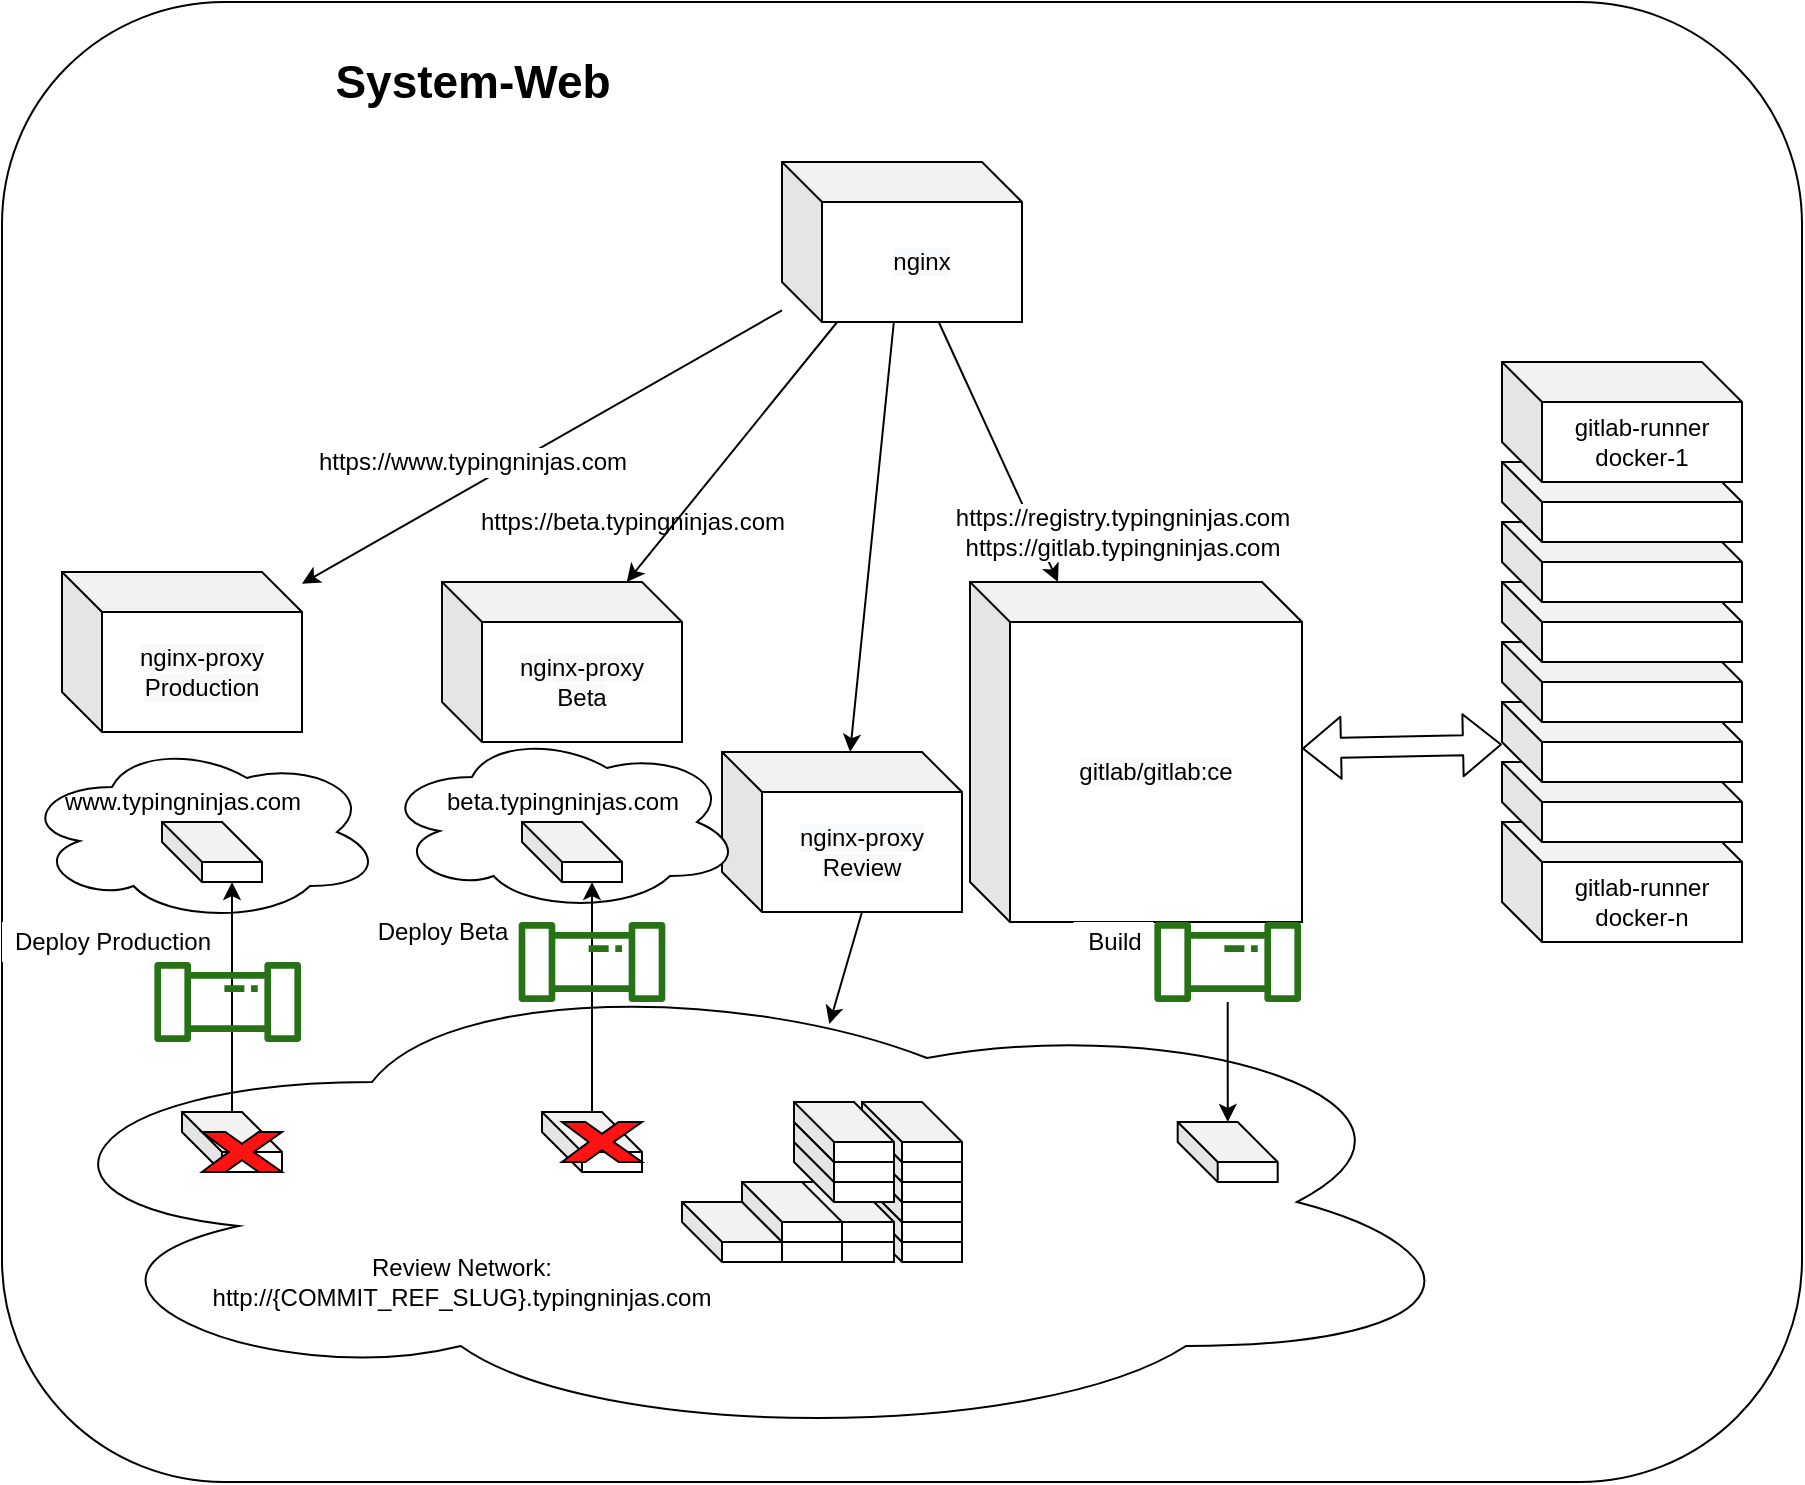 <mxfile version="13.8.0" type="github">
  <diagram id="uQzgADAbOvrWfYqJeWZQ" name="Page-1">
    <mxGraphModel dx="2253" dy="770" grid="1" gridSize="10" guides="1" tooltips="1" connect="1" arrows="1" fold="1" page="1" pageScale="1" pageWidth="827" pageHeight="1169" math="0" shadow="0">
      <root>
        <mxCell id="0" />
        <mxCell id="1" parent="0" />
        <mxCell id="fqgecBpv5Y54pybV76AC-78" value="" style="rounded=1;whiteSpace=wrap;html=1;labelBackgroundColor=#FF6666;gradientColor=none;fontColor=#FF0000;" vertex="1" parent="1">
          <mxGeometry x="-350" y="20" width="900" height="740" as="geometry" />
        </mxCell>
        <mxCell id="fqgecBpv5Y54pybV76AC-38" value="" style="ellipse;shape=cloud;whiteSpace=wrap;html=1;" vertex="1" parent="1">
          <mxGeometry x="-350" y="500" width="740" height="240" as="geometry" />
        </mxCell>
        <mxCell id="fqgecBpv5Y54pybV76AC-57" value="" style="ellipse;shape=cloud;whiteSpace=wrap;html=1;" vertex="1" parent="1">
          <mxGeometry x="-340" y="390" width="180" height="90" as="geometry" />
        </mxCell>
        <mxCell id="GLq832-f8G-JJnEULKAt-29" value="&lt;span style=&quot;background-color: rgb(248 , 249 , 250)&quot;&gt;nginx-proxy&lt;/span&gt;&lt;br style=&quot;background-color: rgb(248 , 249 , 250)&quot;&gt;&lt;span style=&quot;background-color: rgb(248 , 249 , 250)&quot;&gt;Beta&lt;/span&gt;" style="shape=cube;whiteSpace=wrap;html=1;boundedLbl=1;backgroundOutline=1;darkOpacity=0.05;darkOpacity2=0.1;labelBackgroundColor=#ffffff;sketch=0;" parent="1" vertex="1">
          <mxGeometry x="-130" y="310" width="120" height="80" as="geometry" />
        </mxCell>
        <mxCell id="GLq832-f8G-JJnEULKAt-31" value="&lt;span style=&quot;background-color: rgb(248 , 249 , 250)&quot;&gt;nginx-proxy&lt;/span&gt;&lt;br style=&quot;background-color: rgb(248 , 249 , 250)&quot;&gt;&lt;span style=&quot;background-color: rgb(248 , 249 , 250)&quot;&gt;Review&lt;/span&gt;" style="shape=cube;whiteSpace=wrap;html=1;boundedLbl=1;backgroundOutline=1;darkOpacity=0.05;darkOpacity2=0.1;labelBackgroundColor=#ffffff;sketch=0;" parent="1" vertex="1">
          <mxGeometry x="10" y="395" width="120" height="80" as="geometry" />
        </mxCell>
        <mxCell id="fqgecBpv5Y54pybV76AC-54" value="" style="ellipse;shape=cloud;whiteSpace=wrap;html=1;" vertex="1" parent="1">
          <mxGeometry x="-160" y="385" width="180" height="90" as="geometry" />
        </mxCell>
        <mxCell id="fqgecBpv5Y54pybV76AC-45" value="" style="shape=cube;whiteSpace=wrap;html=1;boundedLbl=1;backgroundOutline=1;darkOpacity=0.05;darkOpacity2=0.1;" vertex="1" parent="1">
          <mxGeometry x="237.85" y="580" width="50" height="30" as="geometry" />
        </mxCell>
        <mxCell id="GLq832-f8G-JJnEULKAt-33" value="&lt;span&gt;gitlab-runner&lt;/span&gt;&lt;br&gt;&lt;span&gt;docker-n&lt;/span&gt;" style="shape=cube;whiteSpace=wrap;html=1;boundedLbl=1;backgroundOutline=1;darkOpacity=0.05;darkOpacity2=0.1;labelBackgroundColor=#ffffff;sketch=0;" parent="1" vertex="1">
          <mxGeometry x="400" y="430" width="120" height="60" as="geometry" />
        </mxCell>
        <mxCell id="GLq832-f8G-JJnEULKAt-39" value="" style="shape=cube;whiteSpace=wrap;html=1;boundedLbl=1;backgroundOutline=1;darkOpacity=0.05;darkOpacity2=0.1;labelBackgroundColor=#ffffff;sketch=0;" parent="1" vertex="1">
          <mxGeometry x="400" y="400" width="120" height="40" as="geometry" />
        </mxCell>
        <mxCell id="GLq832-f8G-JJnEULKAt-40" value="" style="shape=cube;whiteSpace=wrap;html=1;boundedLbl=1;backgroundOutline=1;darkOpacity=0.05;darkOpacity2=0.1;labelBackgroundColor=#ffffff;sketch=0;" parent="1" vertex="1">
          <mxGeometry x="400" y="370" width="120" height="40" as="geometry" />
        </mxCell>
        <mxCell id="GLq832-f8G-JJnEULKAt-41" value="" style="shape=cube;whiteSpace=wrap;html=1;boundedLbl=1;backgroundOutline=1;darkOpacity=0.05;darkOpacity2=0.1;labelBackgroundColor=#ffffff;sketch=0;" parent="1" vertex="1">
          <mxGeometry x="400" y="340" width="120" height="40" as="geometry" />
        </mxCell>
        <mxCell id="GLq832-f8G-JJnEULKAt-38" value="" style="shape=cube;whiteSpace=wrap;html=1;boundedLbl=1;backgroundOutline=1;darkOpacity=0.05;darkOpacity2=0.1;labelBackgroundColor=#ffffff;sketch=0;" parent="1" vertex="1">
          <mxGeometry x="400" y="310" width="120" height="40" as="geometry" />
        </mxCell>
        <mxCell id="GLq832-f8G-JJnEULKAt-12" value="" style="endArrow=classic;html=1;" parent="1" source="GLq832-f8G-JJnEULKAt-27" target="GLq832-f8G-JJnEULKAt-32" edge="1">
          <mxGeometry width="50" height="50" relative="1" as="geometry">
            <mxPoint x="160" y="100" as="sourcePoint" />
            <mxPoint x="292.273" y="320" as="targetPoint" />
          </mxGeometry>
        </mxCell>
        <mxCell id="GLq832-f8G-JJnEULKAt-15" value="https://registry.typingninjas.com&lt;br&gt;https://gitlab.typingninjas.com" style="text;html=1;align=center;verticalAlign=middle;resizable=0;points=[];autosize=1;labelBackgroundColor=#ffffff;" parent="1" vertex="1">
          <mxGeometry x="120" y="270" width="180" height="30" as="geometry" />
        </mxCell>
        <mxCell id="GLq832-f8G-JJnEULKAt-18" value="" style="endArrow=classic;html=1;" parent="1" source="GLq832-f8G-JJnEULKAt-27" target="GLq832-f8G-JJnEULKAt-28" edge="1">
          <mxGeometry width="50" height="50" relative="1" as="geometry">
            <mxPoint x="-220" y="230" as="sourcePoint" />
            <mxPoint x="-92.273" y="320" as="targetPoint" />
          </mxGeometry>
        </mxCell>
        <mxCell id="GLq832-f8G-JJnEULKAt-19" value="https://www.typingninjas.com" style="text;html=1;align=center;verticalAlign=middle;resizable=0;points=[];autosize=1;labelBackgroundColor=#ffffff;" parent="1" vertex="1">
          <mxGeometry x="-200" y="240" width="170" height="20" as="geometry" />
        </mxCell>
        <mxCell id="GLq832-f8G-JJnEULKAt-20" value="https://beta.typingninjas.com" style="text;html=1;align=center;verticalAlign=middle;resizable=0;points=[];autosize=1;sketch=0;labelBackgroundColor=#ffffff;" parent="1" vertex="1">
          <mxGeometry x="-120" y="270" width="170" height="20" as="geometry" />
        </mxCell>
        <mxCell id="GLq832-f8G-JJnEULKAt-21" value="" style="endArrow=classic;html=1;" parent="1" source="GLq832-f8G-JJnEULKAt-27" target="GLq832-f8G-JJnEULKAt-29" edge="1">
          <mxGeometry width="50" height="50" relative="1" as="geometry">
            <mxPoint x="100" y="310" as="sourcePoint" />
            <mxPoint x="30.455" y="320" as="targetPoint" />
          </mxGeometry>
        </mxCell>
        <mxCell id="GLq832-f8G-JJnEULKAt-22" value="" style="endArrow=classic;html=1;" parent="1" source="GLq832-f8G-JJnEULKAt-27" target="GLq832-f8G-JJnEULKAt-31" edge="1">
          <mxGeometry width="50" height="50" relative="1" as="geometry">
            <mxPoint x="100" y="310" as="sourcePoint" />
            <mxPoint x="161.364" y="320" as="targetPoint" />
          </mxGeometry>
        </mxCell>
        <mxCell id="GLq832-f8G-JJnEULKAt-23" value="&lt;span&gt;Review Network:&lt;br&gt;http://{COMMIT_REF_SLUG}.typingninjas.com&lt;/span&gt;" style="text;html=1;strokeColor=none;fillColor=none;align=center;verticalAlign=middle;whiteSpace=wrap;rounded=0;labelBackgroundColor=#ffffff;" parent="1" vertex="1">
          <mxGeometry x="-170.01" y="650" width="100" height="20" as="geometry" />
        </mxCell>
        <mxCell id="GLq832-f8G-JJnEULKAt-27" value="&lt;span style=&quot;background-color: rgb(248 , 249 , 250)&quot;&gt;nginx&lt;/span&gt;" style="shape=cube;whiteSpace=wrap;html=1;boundedLbl=1;backgroundOutline=1;darkOpacity=0.05;darkOpacity2=0.1;labelBackgroundColor=#ffffff;sketch=0;" parent="1" vertex="1">
          <mxGeometry x="40" y="100" width="120" height="80" as="geometry" />
        </mxCell>
        <mxCell id="GLq832-f8G-JJnEULKAt-28" value="&lt;span style=&quot;background-color: rgb(248 , 249 , 250)&quot;&gt;nginx-proxy&lt;/span&gt;&lt;br style=&quot;background-color: rgb(248 , 249 , 250)&quot;&gt;&lt;span style=&quot;background-color: rgb(248 , 249 , 250)&quot;&gt;Production&lt;/span&gt;" style="shape=cube;whiteSpace=wrap;html=1;boundedLbl=1;backgroundOutline=1;darkOpacity=0.05;darkOpacity2=0.1;labelBackgroundColor=#ffffff;sketch=0;" parent="1" vertex="1">
          <mxGeometry x="-320" y="305" width="120" height="80" as="geometry" />
        </mxCell>
        <mxCell id="GLq832-f8G-JJnEULKAt-32" value="&lt;span style=&quot;background-color: rgb(248 , 249 , 250)&quot;&gt;gitlab/gitlab:ce&lt;/span&gt;" style="shape=cube;whiteSpace=wrap;html=1;boundedLbl=1;backgroundOutline=1;darkOpacity=0.05;darkOpacity2=0.1;labelBackgroundColor=#ffffff;sketch=0;" parent="1" vertex="1">
          <mxGeometry x="134" y="310" width="166" height="170" as="geometry" />
        </mxCell>
        <mxCell id="GLq832-f8G-JJnEULKAt-34" value="" style="shape=cube;whiteSpace=wrap;html=1;boundedLbl=1;backgroundOutline=1;darkOpacity=0.05;darkOpacity2=0.1;labelBackgroundColor=#ffffff;sketch=0;" parent="1" vertex="1">
          <mxGeometry x="400" y="280" width="120" height="40" as="geometry" />
        </mxCell>
        <mxCell id="GLq832-f8G-JJnEULKAt-36" value="" style="shape=cube;whiteSpace=wrap;html=1;boundedLbl=1;backgroundOutline=1;darkOpacity=0.05;darkOpacity2=0.1;labelBackgroundColor=#ffffff;sketch=0;" parent="1" vertex="1">
          <mxGeometry x="400" y="250" width="120" height="40" as="geometry" />
        </mxCell>
        <mxCell id="GLq832-f8G-JJnEULKAt-37" value="&lt;span&gt;gitlab-runner&lt;/span&gt;&lt;br&gt;&lt;span&gt;docker-1&lt;/span&gt;" style="shape=cube;whiteSpace=wrap;html=1;boundedLbl=1;backgroundOutline=1;darkOpacity=0.05;darkOpacity2=0.1;labelBackgroundColor=#ffffff;sketch=0;" parent="1" vertex="1">
          <mxGeometry x="400" y="200" width="120" height="60" as="geometry" />
        </mxCell>
        <mxCell id="GLq832-f8G-JJnEULKAt-44" value="" style="shape=flexArrow;endArrow=classic;startArrow=classic;html=1;" parent="1" source="GLq832-f8G-JJnEULKAt-32" target="GLq832-f8G-JJnEULKAt-40" edge="1">
          <mxGeometry width="50" height="50" relative="1" as="geometry">
            <mxPoint x="310" y="200" as="sourcePoint" />
            <mxPoint x="360" y="150" as="targetPoint" />
          </mxGeometry>
        </mxCell>
        <mxCell id="GLq832-f8G-JJnEULKAt-45" value="&lt;span style=&quot;font-size: 23px&quot;&gt;&lt;b&gt;System-Web&lt;/b&gt;&lt;/span&gt;" style="text;html=1;align=center;verticalAlign=middle;resizable=0;points=[];autosize=1;" parent="1" vertex="1">
          <mxGeometry x="-190" y="50" width="150" height="20" as="geometry" />
        </mxCell>
        <mxCell id="fqgecBpv5Y54pybV76AC-7" value="" style="group" vertex="1" connectable="0" parent="1">
          <mxGeometry x="80" y="570" width="50" height="80" as="geometry" />
        </mxCell>
        <mxCell id="fqgecBpv5Y54pybV76AC-1" value="" style="shape=cube;whiteSpace=wrap;html=1;boundedLbl=1;backgroundOutline=1;darkOpacity=0.05;darkOpacity2=0.1;" vertex="1" parent="fqgecBpv5Y54pybV76AC-7">
          <mxGeometry y="50" width="50" height="30" as="geometry" />
        </mxCell>
        <mxCell id="fqgecBpv5Y54pybV76AC-2" value="" style="shape=cube;whiteSpace=wrap;html=1;boundedLbl=1;backgroundOutline=1;darkOpacity=0.05;darkOpacity2=0.1;" vertex="1" parent="fqgecBpv5Y54pybV76AC-7">
          <mxGeometry y="40" width="50" height="30" as="geometry" />
        </mxCell>
        <mxCell id="fqgecBpv5Y54pybV76AC-3" value="" style="shape=cube;whiteSpace=wrap;html=1;boundedLbl=1;backgroundOutline=1;darkOpacity=0.05;darkOpacity2=0.1;" vertex="1" parent="fqgecBpv5Y54pybV76AC-7">
          <mxGeometry y="30" width="50" height="30" as="geometry" />
        </mxCell>
        <mxCell id="fqgecBpv5Y54pybV76AC-4" value="" style="shape=cube;whiteSpace=wrap;html=1;boundedLbl=1;backgroundOutline=1;darkOpacity=0.05;darkOpacity2=0.1;" vertex="1" parent="fqgecBpv5Y54pybV76AC-7">
          <mxGeometry y="20" width="50" height="30" as="geometry" />
        </mxCell>
        <mxCell id="fqgecBpv5Y54pybV76AC-5" value="" style="shape=cube;whiteSpace=wrap;html=1;boundedLbl=1;backgroundOutline=1;darkOpacity=0.05;darkOpacity2=0.1;" vertex="1" parent="fqgecBpv5Y54pybV76AC-7">
          <mxGeometry y="10" width="50" height="30" as="geometry" />
        </mxCell>
        <mxCell id="fqgecBpv5Y54pybV76AC-6" value="" style="shape=cube;whiteSpace=wrap;html=1;boundedLbl=1;backgroundOutline=1;darkOpacity=0.05;darkOpacity2=0.1;" vertex="1" parent="fqgecBpv5Y54pybV76AC-7">
          <mxGeometry width="50" height="30" as="geometry" />
        </mxCell>
        <mxCell id="fqgecBpv5Y54pybV76AC-20" value="" style="group" vertex="1" connectable="0" parent="fqgecBpv5Y54pybV76AC-7">
          <mxGeometry x="-34" width="50" height="80" as="geometry" />
        </mxCell>
        <mxCell id="fqgecBpv5Y54pybV76AC-21" value="" style="shape=cube;whiteSpace=wrap;html=1;boundedLbl=1;backgroundOutline=1;darkOpacity=0.05;darkOpacity2=0.1;" vertex="1" parent="fqgecBpv5Y54pybV76AC-20">
          <mxGeometry y="50" width="50" height="30" as="geometry" />
        </mxCell>
        <mxCell id="fqgecBpv5Y54pybV76AC-22" value="" style="shape=cube;whiteSpace=wrap;html=1;boundedLbl=1;backgroundOutline=1;darkOpacity=0.05;darkOpacity2=0.1;" vertex="1" parent="fqgecBpv5Y54pybV76AC-20">
          <mxGeometry y="40" width="50" height="30" as="geometry" />
        </mxCell>
        <mxCell id="fqgecBpv5Y54pybV76AC-24" value="" style="shape=cube;whiteSpace=wrap;html=1;boundedLbl=1;backgroundOutline=1;darkOpacity=0.05;darkOpacity2=0.1;" vertex="1" parent="fqgecBpv5Y54pybV76AC-20">
          <mxGeometry y="20" width="50" height="30" as="geometry" />
        </mxCell>
        <mxCell id="fqgecBpv5Y54pybV76AC-25" value="" style="shape=cube;whiteSpace=wrap;html=1;boundedLbl=1;backgroundOutline=1;darkOpacity=0.05;darkOpacity2=0.1;" vertex="1" parent="fqgecBpv5Y54pybV76AC-20">
          <mxGeometry y="10" width="50" height="30" as="geometry" />
        </mxCell>
        <mxCell id="fqgecBpv5Y54pybV76AC-26" value="" style="shape=cube;whiteSpace=wrap;html=1;boundedLbl=1;backgroundOutline=1;darkOpacity=0.05;darkOpacity2=0.1;" vertex="1" parent="fqgecBpv5Y54pybV76AC-20">
          <mxGeometry width="50" height="30" as="geometry" />
        </mxCell>
        <mxCell id="fqgecBpv5Y54pybV76AC-28" value="" style="group" vertex="1" connectable="0" parent="fqgecBpv5Y54pybV76AC-20">
          <mxGeometry x="-26" width="50" height="80" as="geometry" />
        </mxCell>
        <mxCell id="fqgecBpv5Y54pybV76AC-29" value="" style="shape=cube;whiteSpace=wrap;html=1;boundedLbl=1;backgroundOutline=1;darkOpacity=0.05;darkOpacity2=0.1;" vertex="1" parent="fqgecBpv5Y54pybV76AC-28">
          <mxGeometry y="50" width="50" height="30" as="geometry" />
        </mxCell>
        <mxCell id="fqgecBpv5Y54pybV76AC-30" value="" style="shape=cube;whiteSpace=wrap;html=1;boundedLbl=1;backgroundOutline=1;darkOpacity=0.05;darkOpacity2=0.1;" vertex="1" parent="fqgecBpv5Y54pybV76AC-28">
          <mxGeometry y="40" width="50" height="30" as="geometry" />
        </mxCell>
        <mxCell id="fqgecBpv5Y54pybV76AC-31" value="" style="shape=cube;whiteSpace=wrap;html=1;boundedLbl=1;backgroundOutline=1;darkOpacity=0.05;darkOpacity2=0.1;" vertex="1" parent="1">
          <mxGeometry x="-90" y="430" width="50" height="30" as="geometry" />
        </mxCell>
        <mxCell id="fqgecBpv5Y54pybV76AC-23" value="" style="shape=cube;whiteSpace=wrap;html=1;boundedLbl=1;backgroundOutline=1;darkOpacity=0.05;darkOpacity2=0.1;" vertex="1" parent="1">
          <mxGeometry x="-270" y="430" width="50" height="30" as="geometry" />
        </mxCell>
        <mxCell id="fqgecBpv5Y54pybV76AC-32" value="" style="shape=cube;whiteSpace=wrap;html=1;boundedLbl=1;backgroundOutline=1;darkOpacity=0.05;darkOpacity2=0.1;" vertex="1" parent="1">
          <mxGeometry x="-10" y="620" width="50" height="30" as="geometry" />
        </mxCell>
        <mxCell id="fqgecBpv5Y54pybV76AC-73" style="edgeStyle=orthogonalEdgeStyle;rounded=0;orthogonalLoop=1;jettySize=auto;html=1;entryX=0;entryY=0;entryDx=35;entryDy=30;entryPerimeter=0;fontColor=#FF0000;" edge="1" parent="1" source="fqgecBpv5Y54pybV76AC-33" target="fqgecBpv5Y54pybV76AC-23">
          <mxGeometry relative="1" as="geometry" />
        </mxCell>
        <mxCell id="fqgecBpv5Y54pybV76AC-33" value="" style="shape=cube;whiteSpace=wrap;html=1;boundedLbl=1;backgroundOutline=1;darkOpacity=0.05;darkOpacity2=0.1;" vertex="1" parent="1">
          <mxGeometry x="-260" y="575" width="50" height="30" as="geometry" />
        </mxCell>
        <mxCell id="fqgecBpv5Y54pybV76AC-76" style="edgeStyle=orthogonalEdgeStyle;rounded=0;orthogonalLoop=1;jettySize=auto;html=1;entryX=0;entryY=0;entryDx=35;entryDy=30;entryPerimeter=0;fontColor=#FF0000;" edge="1" parent="1" source="fqgecBpv5Y54pybV76AC-34" target="fqgecBpv5Y54pybV76AC-31">
          <mxGeometry relative="1" as="geometry" />
        </mxCell>
        <mxCell id="fqgecBpv5Y54pybV76AC-34" value="" style="shape=cube;whiteSpace=wrap;html=1;boundedLbl=1;backgroundOutline=1;darkOpacity=0.05;darkOpacity2=0.1;" vertex="1" parent="1">
          <mxGeometry x="-80" y="575" width="50" height="30" as="geometry" />
        </mxCell>
        <mxCell id="fqgecBpv5Y54pybV76AC-43" value="" style="endArrow=classic;html=1;exitX=0;exitY=0;exitDx=70;exitDy=80;exitPerimeter=0;entryX=0.559;entryY=0.129;entryDx=0;entryDy=0;entryPerimeter=0;" edge="1" parent="1" source="GLq832-f8G-JJnEULKAt-31" target="fqgecBpv5Y54pybV76AC-38">
          <mxGeometry width="50" height="50" relative="1" as="geometry">
            <mxPoint x="330" y="410" as="sourcePoint" />
            <mxPoint x="380" y="360" as="targetPoint" />
          </mxGeometry>
        </mxCell>
        <mxCell id="fqgecBpv5Y54pybV76AC-66" style="edgeStyle=orthogonalEdgeStyle;rounded=0;orthogonalLoop=1;jettySize=auto;html=1;" edge="1" parent="1" source="fqgecBpv5Y54pybV76AC-44" target="fqgecBpv5Y54pybV76AC-45">
          <mxGeometry relative="1" as="geometry" />
        </mxCell>
        <mxCell id="fqgecBpv5Y54pybV76AC-44" value="" style="outlineConnect=0;fontColor=#232F3E;gradientColor=none;fillColor=#277116;strokeColor=none;dashed=0;verticalLabelPosition=bottom;verticalAlign=top;align=center;html=1;fontSize=12;fontStyle=0;aspect=fixed;pointerEvents=1;shape=mxgraph.aws4.iot_analytics_pipeline;" vertex="1" parent="1">
          <mxGeometry x="225.71" y="480" width="74.29" height="40" as="geometry" />
        </mxCell>
        <mxCell id="fqgecBpv5Y54pybV76AC-47" value="Build" style="text;html=1;align=center;verticalAlign=middle;resizable=0;points=[];autosize=1;fillColor=#ffffff;labelBackgroundColor=#ffffff;labelBorderColor=none;" vertex="1" parent="1">
          <mxGeometry x="185.71" y="480" width="40" height="20" as="geometry" />
        </mxCell>
        <mxCell id="fqgecBpv5Y54pybV76AC-48" value="Deploy Beta" style="text;html=1;align=center;verticalAlign=middle;resizable=0;points=[];autosize=1;fillColor=#ffffff;labelBackgroundColor=#ffffff;labelBorderColor=none;" vertex="1" parent="1">
          <mxGeometry x="-170" y="475" width="80" height="20" as="geometry" />
        </mxCell>
        <mxCell id="fqgecBpv5Y54pybV76AC-56" value="&lt;span&gt;beta.typingninjas.com&lt;/span&gt;" style="text;html=1;align=center;verticalAlign=middle;resizable=0;points=[];autosize=1;" vertex="1" parent="1">
          <mxGeometry x="-135" y="410" width="130" height="20" as="geometry" />
        </mxCell>
        <mxCell id="fqgecBpv5Y54pybV76AC-58" value="&lt;span&gt;www.typingninjas.com&lt;/span&gt;" style="text;html=1;align=center;verticalAlign=middle;resizable=0;points=[];autosize=1;" vertex="1" parent="1">
          <mxGeometry x="-325" y="410" width="130" height="20" as="geometry" />
        </mxCell>
        <mxCell id="fqgecBpv5Y54pybV76AC-59" value="" style="outlineConnect=0;fontColor=#232F3E;gradientColor=none;fillColor=#277116;strokeColor=none;dashed=0;verticalLabelPosition=bottom;verticalAlign=top;align=center;html=1;fontSize=12;fontStyle=0;aspect=fixed;pointerEvents=1;shape=mxgraph.aws4.iot_analytics_pipeline;" vertex="1" parent="1">
          <mxGeometry x="-274.29" y="500" width="74.29" height="40" as="geometry" />
        </mxCell>
        <mxCell id="fqgecBpv5Y54pybV76AC-61" value="Deploy Production" style="text;html=1;align=center;verticalAlign=middle;resizable=0;points=[];autosize=1;fillColor=#ffffff;labelBackgroundColor=#ffffff;labelBorderColor=none;" vertex="1" parent="1">
          <mxGeometry x="-350" y="480" width="110" height="20" as="geometry" />
        </mxCell>
        <mxCell id="fqgecBpv5Y54pybV76AC-69" value="" style="verticalLabelPosition=bottom;verticalAlign=top;html=1;shape=mxgraph.basic.x;labelBackgroundColor=#FF6666;fontColor=#FF0000;fillColor=#FF1212;" vertex="1" parent="1">
          <mxGeometry x="-70" y="580" width="39.99" height="20" as="geometry" />
        </mxCell>
        <mxCell id="fqgecBpv5Y54pybV76AC-71" value="" style="verticalLabelPosition=bottom;verticalAlign=top;html=1;shape=mxgraph.basic.x;labelBackgroundColor=#FF6666;fontColor=#FF0000;fillColor=#FF1212;" vertex="1" parent="1">
          <mxGeometry x="-249.99" y="585" width="39.99" height="20" as="geometry" />
        </mxCell>
        <mxCell id="fqgecBpv5Y54pybV76AC-60" value="" style="outlineConnect=0;fontColor=#232F3E;gradientColor=none;fillColor=#277116;strokeColor=none;dashed=0;verticalLabelPosition=bottom;verticalAlign=top;align=center;html=1;fontSize=12;fontStyle=0;aspect=fixed;pointerEvents=1;shape=mxgraph.aws4.iot_analytics_pipeline;" vertex="1" parent="1">
          <mxGeometry x="-92.15" y="480" width="74.29" height="40" as="geometry" />
        </mxCell>
      </root>
    </mxGraphModel>
  </diagram>
</mxfile>

